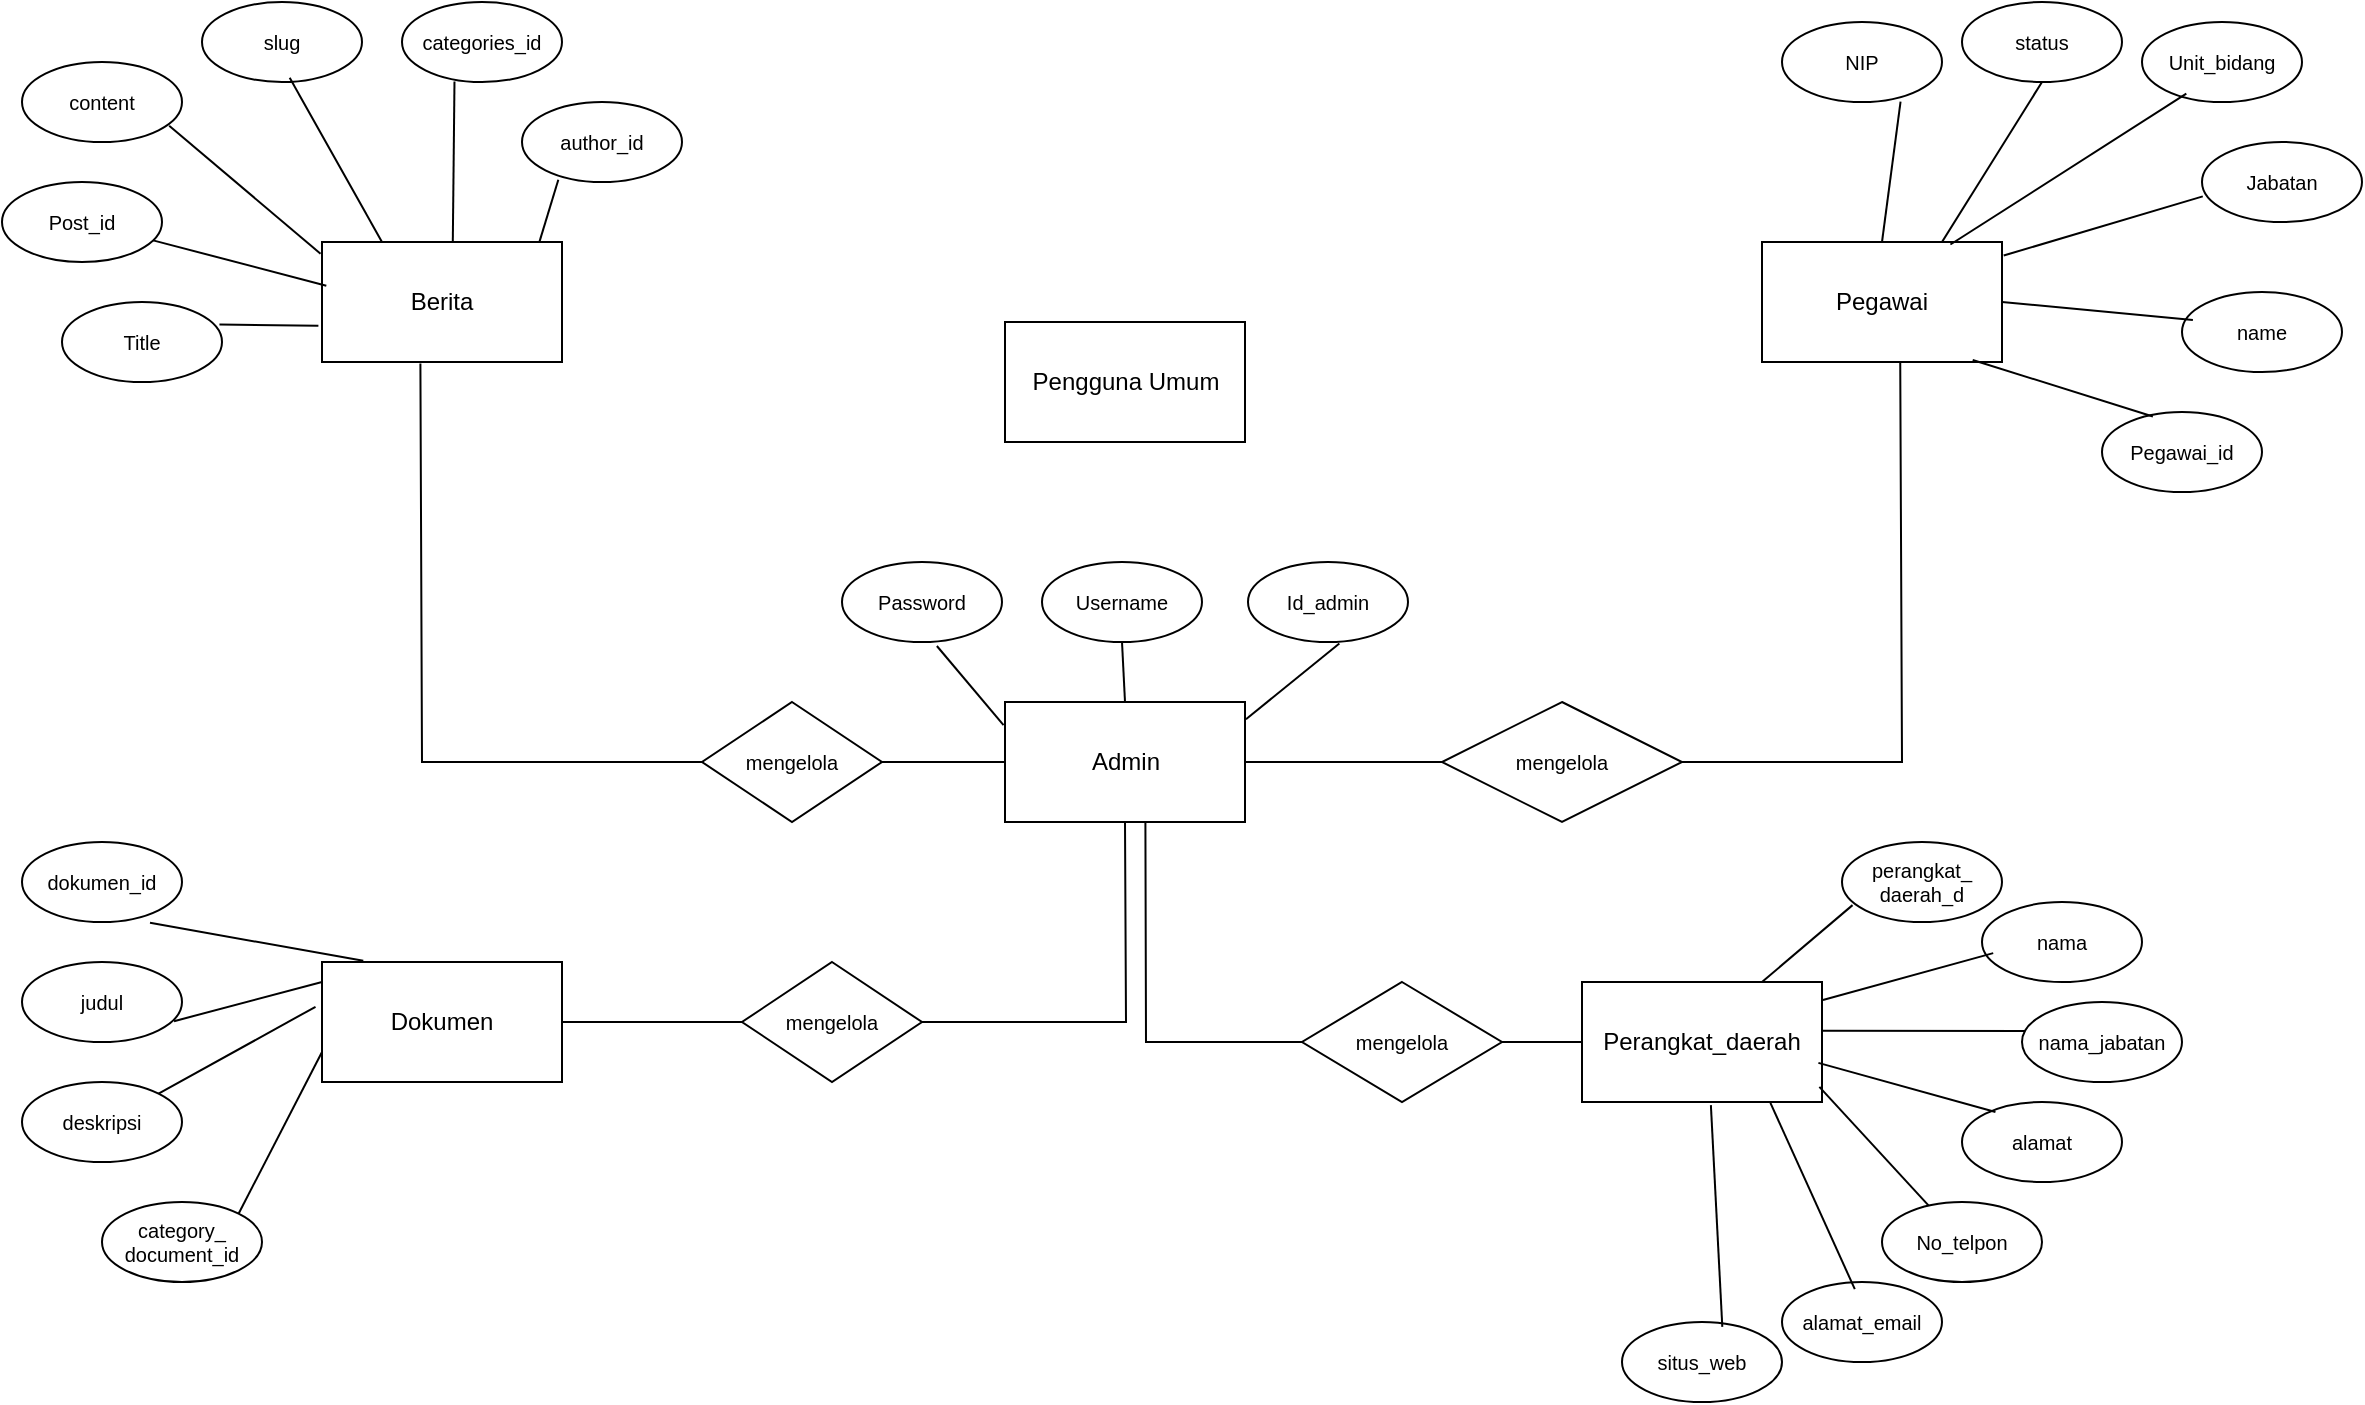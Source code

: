 <mxfile version="24.8.4">
  <diagram name="Page-1" id="929967ad-93f9-6ef4-fab6-5d389245f69c">
    <mxGraphModel dx="1100" dy="563" grid="1" gridSize="10" guides="1" tooltips="1" connect="1" arrows="1" fold="1" page="1" pageScale="1.5" pageWidth="1169" pageHeight="826" background="none" math="0" shadow="0">
      <root>
        <mxCell id="0" style=";html=1;" />
        <mxCell id="1" style=";html=1;" parent="0" />
        <mxCell id="qDhtsbZyAljU5v_HCK9k-1" value="Admin" style="rounded=0;whiteSpace=wrap;html=1;" vertex="1" parent="1">
          <mxGeometry x="891.5" y="470" width="120" height="60" as="geometry" />
        </mxCell>
        <mxCell id="qDhtsbZyAljU5v_HCK9k-2" value="Password" style="ellipse;whiteSpace=wrap;html=1;fontSize=10;" vertex="1" parent="1">
          <mxGeometry x="810" y="400" width="80" height="40" as="geometry" />
        </mxCell>
        <mxCell id="qDhtsbZyAljU5v_HCK9k-3" value="Username" style="ellipse;whiteSpace=wrap;html=1;fontSize=10;" vertex="1" parent="1">
          <mxGeometry x="910" y="400" width="80" height="40" as="geometry" />
        </mxCell>
        <mxCell id="qDhtsbZyAljU5v_HCK9k-4" value="Id_admin" style="ellipse;whiteSpace=wrap;html=1;fontSize=10;" vertex="1" parent="1">
          <mxGeometry x="1013" y="400" width="80" height="40" as="geometry" />
        </mxCell>
        <mxCell id="qDhtsbZyAljU5v_HCK9k-5" value="" style="endArrow=none;html=1;rounded=0;entryX=0.593;entryY=1.05;entryDx=0;entryDy=0;entryPerimeter=0;exitX=-0.006;exitY=0.193;exitDx=0;exitDy=0;exitPerimeter=0;" edge="1" parent="1" source="qDhtsbZyAljU5v_HCK9k-1" target="qDhtsbZyAljU5v_HCK9k-2">
          <mxGeometry width="50" height="50" relative="1" as="geometry">
            <mxPoint x="931.5" y="490" as="sourcePoint" />
            <mxPoint x="981.5" y="440" as="targetPoint" />
          </mxGeometry>
        </mxCell>
        <mxCell id="qDhtsbZyAljU5v_HCK9k-6" value="" style="endArrow=none;html=1;rounded=0;entryX=0.571;entryY=1.019;entryDx=0;entryDy=0;entryPerimeter=0;exitX=1.004;exitY=0.144;exitDx=0;exitDy=0;exitPerimeter=0;" edge="1" parent="1" source="qDhtsbZyAljU5v_HCK9k-1" target="qDhtsbZyAljU5v_HCK9k-4">
          <mxGeometry width="50" height="50" relative="1" as="geometry">
            <mxPoint x="900.5" y="492" as="sourcePoint" />
            <mxPoint x="867.5" y="452" as="targetPoint" />
            <Array as="points" />
          </mxGeometry>
        </mxCell>
        <mxCell id="qDhtsbZyAljU5v_HCK9k-7" value="" style="endArrow=none;html=1;rounded=0;entryX=0.5;entryY=1;entryDx=0;entryDy=0;exitX=0.5;exitY=0;exitDx=0;exitDy=0;" edge="1" parent="1" source="qDhtsbZyAljU5v_HCK9k-1" target="qDhtsbZyAljU5v_HCK9k-3">
          <mxGeometry width="50" height="50" relative="1" as="geometry">
            <mxPoint x="1021.5" y="489" as="sourcePoint" />
            <mxPoint x="1068.5" y="451" as="targetPoint" />
            <Array as="points" />
          </mxGeometry>
        </mxCell>
        <mxCell id="qDhtsbZyAljU5v_HCK9k-8" value="Berita" style="rounded=0;whiteSpace=wrap;html=1;" vertex="1" parent="1">
          <mxGeometry x="550" y="240" width="120" height="60" as="geometry" />
        </mxCell>
        <mxCell id="qDhtsbZyAljU5v_HCK9k-9" value="Pegawai" style="rounded=0;whiteSpace=wrap;html=1;" vertex="1" parent="1">
          <mxGeometry x="1270" y="240" width="120" height="60" as="geometry" />
        </mxCell>
        <mxCell id="qDhtsbZyAljU5v_HCK9k-10" value="Perangkat_daerah" style="rounded=0;whiteSpace=wrap;html=1;" vertex="1" parent="1">
          <mxGeometry x="1180" y="610" width="120" height="60" as="geometry" />
        </mxCell>
        <mxCell id="qDhtsbZyAljU5v_HCK9k-13" value="Post_id" style="ellipse;whiteSpace=wrap;html=1;fontSize=10;" vertex="1" parent="1">
          <mxGeometry x="390" y="210" width="80" height="40" as="geometry" />
        </mxCell>
        <mxCell id="qDhtsbZyAljU5v_HCK9k-14" value="content" style="ellipse;whiteSpace=wrap;html=1;fontSize=10;" vertex="1" parent="1">
          <mxGeometry x="400" y="150" width="80" height="40" as="geometry" />
        </mxCell>
        <mxCell id="qDhtsbZyAljU5v_HCK9k-15" value="slug" style="ellipse;whiteSpace=wrap;html=1;fontSize=10;" vertex="1" parent="1">
          <mxGeometry x="490" y="120" width="80" height="40" as="geometry" />
        </mxCell>
        <mxCell id="qDhtsbZyAljU5v_HCK9k-16" value="categories_id" style="ellipse;whiteSpace=wrap;html=1;fontSize=10;" vertex="1" parent="1">
          <mxGeometry x="590" y="120" width="80" height="40" as="geometry" />
        </mxCell>
        <mxCell id="qDhtsbZyAljU5v_HCK9k-18" value="author_id" style="ellipse;whiteSpace=wrap;html=1;fontSize=10;" vertex="1" parent="1">
          <mxGeometry x="650" y="170" width="80" height="40" as="geometry" />
        </mxCell>
        <mxCell id="qDhtsbZyAljU5v_HCK9k-19" value="Title" style="ellipse;whiteSpace=wrap;html=1;fontSize=10;" vertex="1" parent="1">
          <mxGeometry x="420" y="270" width="80" height="40" as="geometry" />
        </mxCell>
        <mxCell id="qDhtsbZyAljU5v_HCK9k-20" value="" style="endArrow=none;html=1;rounded=0;entryX=0.227;entryY=0.971;entryDx=0;entryDy=0;entryPerimeter=0;exitX=0.905;exitY=0.005;exitDx=0;exitDy=0;exitPerimeter=0;" edge="1" parent="1" source="qDhtsbZyAljU5v_HCK9k-8" target="qDhtsbZyAljU5v_HCK9k-18">
          <mxGeometry width="50" height="50" relative="1" as="geometry">
            <mxPoint x="610" y="270" as="sourcePoint" />
            <mxPoint x="660" y="220" as="targetPoint" />
          </mxGeometry>
        </mxCell>
        <mxCell id="qDhtsbZyAljU5v_HCK9k-21" value="" style="endArrow=none;html=1;rounded=0;entryX=0.328;entryY=0.995;entryDx=0;entryDy=0;entryPerimeter=0;exitX=0.545;exitY=0.009;exitDx=0;exitDy=0;exitPerimeter=0;" edge="1" parent="1" source="qDhtsbZyAljU5v_HCK9k-8" target="qDhtsbZyAljU5v_HCK9k-16">
          <mxGeometry width="50" height="50" relative="1" as="geometry">
            <mxPoint x="600" y="240" as="sourcePoint" />
            <mxPoint x="619" y="209" as="targetPoint" />
          </mxGeometry>
        </mxCell>
        <mxCell id="qDhtsbZyAljU5v_HCK9k-22" value="" style="endArrow=none;html=1;rounded=0;entryX=0.548;entryY=0.948;entryDx=0;entryDy=0;entryPerimeter=0;exitX=0.25;exitY=0;exitDx=0;exitDy=0;" edge="1" parent="1" source="qDhtsbZyAljU5v_HCK9k-8" target="qDhtsbZyAljU5v_HCK9k-15">
          <mxGeometry width="50" height="50" relative="1" as="geometry">
            <mxPoint x="554" y="240" as="sourcePoint" />
            <mxPoint x="570" y="160" as="targetPoint" />
          </mxGeometry>
        </mxCell>
        <mxCell id="qDhtsbZyAljU5v_HCK9k-23" value="" style="endArrow=none;html=1;rounded=0;entryX=0.92;entryY=0.796;entryDx=0;entryDy=0;entryPerimeter=0;exitX=-0.006;exitY=0.098;exitDx=0;exitDy=0;exitPerimeter=0;" edge="1" parent="1" source="qDhtsbZyAljU5v_HCK9k-8" target="qDhtsbZyAljU5v_HCK9k-14">
          <mxGeometry width="50" height="50" relative="1" as="geometry">
            <mxPoint x="526" y="262" as="sourcePoint" />
            <mxPoint x="490" y="180" as="targetPoint" />
          </mxGeometry>
        </mxCell>
        <mxCell id="qDhtsbZyAljU5v_HCK9k-24" value="" style="endArrow=none;html=1;rounded=0;exitX=0.018;exitY=0.364;exitDx=0;exitDy=0;exitPerimeter=0;" edge="1" parent="1" source="qDhtsbZyAljU5v_HCK9k-8" target="qDhtsbZyAljU5v_HCK9k-13">
          <mxGeometry width="50" height="50" relative="1" as="geometry">
            <mxPoint x="535" y="270" as="sourcePoint" />
            <mxPoint x="470" y="206" as="targetPoint" />
          </mxGeometry>
        </mxCell>
        <mxCell id="qDhtsbZyAljU5v_HCK9k-25" value="" style="endArrow=none;html=1;rounded=0;exitX=-0.015;exitY=0.698;exitDx=0;exitDy=0;exitPerimeter=0;entryX=0.984;entryY=0.282;entryDx=0;entryDy=0;entryPerimeter=0;" edge="1" parent="1" source="qDhtsbZyAljU5v_HCK9k-8" target="qDhtsbZyAljU5v_HCK9k-19">
          <mxGeometry width="50" height="50" relative="1" as="geometry">
            <mxPoint x="552" y="272" as="sourcePoint" />
            <mxPoint x="475" y="250" as="targetPoint" />
          </mxGeometry>
        </mxCell>
        <mxCell id="qDhtsbZyAljU5v_HCK9k-26" value="status" style="ellipse;whiteSpace=wrap;html=1;fontSize=10;" vertex="1" parent="1">
          <mxGeometry x="1370" y="120" width="80" height="40" as="geometry" />
        </mxCell>
        <mxCell id="qDhtsbZyAljU5v_HCK9k-27" value="Unit_bidang" style="ellipse;whiteSpace=wrap;html=1;fontSize=10;" vertex="1" parent="1">
          <mxGeometry x="1460" y="130" width="80" height="40" as="geometry" />
        </mxCell>
        <mxCell id="qDhtsbZyAljU5v_HCK9k-28" value="NIP" style="ellipse;whiteSpace=wrap;html=1;fontSize=10;" vertex="1" parent="1">
          <mxGeometry x="1280" y="130" width="80" height="40" as="geometry" />
        </mxCell>
        <mxCell id="qDhtsbZyAljU5v_HCK9k-29" value="Jabatan" style="ellipse;whiteSpace=wrap;html=1;fontSize=10;" vertex="1" parent="1">
          <mxGeometry x="1490" y="190" width="80" height="40" as="geometry" />
        </mxCell>
        <mxCell id="qDhtsbZyAljU5v_HCK9k-30" value="name" style="ellipse;whiteSpace=wrap;html=1;fontSize=10;" vertex="1" parent="1">
          <mxGeometry x="1480" y="265" width="80" height="40" as="geometry" />
        </mxCell>
        <mxCell id="qDhtsbZyAljU5v_HCK9k-31" value="Pegawai_id" style="ellipse;whiteSpace=wrap;html=1;fontSize=10;" vertex="1" parent="1">
          <mxGeometry x="1440" y="325" width="80" height="40" as="geometry" />
        </mxCell>
        <mxCell id="qDhtsbZyAljU5v_HCK9k-32" value="" style="endArrow=none;html=1;rounded=0;entryX=0.318;entryY=0.056;entryDx=0;entryDy=0;entryPerimeter=0;exitX=0.878;exitY=0.983;exitDx=0;exitDy=0;exitPerimeter=0;" edge="1" parent="1" source="qDhtsbZyAljU5v_HCK9k-9" target="qDhtsbZyAljU5v_HCK9k-31">
          <mxGeometry width="50" height="50" relative="1" as="geometry">
            <mxPoint x="1500" y="290" as="sourcePoint" />
            <mxPoint x="1550" y="240" as="targetPoint" />
          </mxGeometry>
        </mxCell>
        <mxCell id="qDhtsbZyAljU5v_HCK9k-33" value="" style="endArrow=none;html=1;rounded=0;entryX=0.068;entryY=0.349;entryDx=0;entryDy=0;entryPerimeter=0;exitX=1;exitY=0.5;exitDx=0;exitDy=0;" edge="1" parent="1" source="qDhtsbZyAljU5v_HCK9k-9" target="qDhtsbZyAljU5v_HCK9k-30">
          <mxGeometry width="50" height="50" relative="1" as="geometry">
            <mxPoint x="1420" y="250" as="sourcePoint" />
            <mxPoint x="1480" y="298" as="targetPoint" />
          </mxGeometry>
        </mxCell>
        <mxCell id="qDhtsbZyAljU5v_HCK9k-34" value="" style="endArrow=none;html=1;rounded=0;entryX=0.005;entryY=0.68;entryDx=0;entryDy=0;entryPerimeter=0;exitX=1.007;exitY=0.113;exitDx=0;exitDy=0;exitPerimeter=0;" edge="1" parent="1" source="qDhtsbZyAljU5v_HCK9k-9" target="qDhtsbZyAljU5v_HCK9k-29">
          <mxGeometry width="50" height="50" relative="1" as="geometry">
            <mxPoint x="1430" y="221" as="sourcePoint" />
            <mxPoint x="1495" y="250" as="targetPoint" />
          </mxGeometry>
        </mxCell>
        <mxCell id="qDhtsbZyAljU5v_HCK9k-35" value="" style="endArrow=none;html=1;rounded=0;entryX=0.277;entryY=0.896;entryDx=0;entryDy=0;entryPerimeter=0;exitX=0.785;exitY=0.021;exitDx=0;exitDy=0;exitPerimeter=0;" edge="1" parent="1" source="qDhtsbZyAljU5v_HCK9k-9" target="qDhtsbZyAljU5v_HCK9k-27">
          <mxGeometry width="50" height="50" relative="1" as="geometry">
            <mxPoint x="1391" y="220" as="sourcePoint" />
            <mxPoint x="1460" y="210" as="targetPoint" />
          </mxGeometry>
        </mxCell>
        <mxCell id="qDhtsbZyAljU5v_HCK9k-36" value="" style="endArrow=none;html=1;rounded=0;entryX=0.5;entryY=1;entryDx=0;entryDy=0;exitX=0.75;exitY=0;exitDx=0;exitDy=0;" edge="1" parent="1" source="qDhtsbZyAljU5v_HCK9k-9" target="qDhtsbZyAljU5v_HCK9k-26">
          <mxGeometry width="50" height="50" relative="1" as="geometry">
            <mxPoint x="1404" y="231" as="sourcePoint" />
            <mxPoint x="1492" y="176" as="targetPoint" />
          </mxGeometry>
        </mxCell>
        <mxCell id="qDhtsbZyAljU5v_HCK9k-37" value="" style="endArrow=none;html=1;rounded=0;entryX=0.741;entryY=0.996;entryDx=0;entryDy=0;exitX=0.5;exitY=0;exitDx=0;exitDy=0;entryPerimeter=0;" edge="1" parent="1" source="qDhtsbZyAljU5v_HCK9k-9" target="qDhtsbZyAljU5v_HCK9k-28">
          <mxGeometry width="50" height="50" relative="1" as="geometry">
            <mxPoint x="1400" y="230" as="sourcePoint" />
            <mxPoint x="1420" y="170" as="targetPoint" />
          </mxGeometry>
        </mxCell>
        <mxCell id="qDhtsbZyAljU5v_HCK9k-52" value="Dokumen" style="rounded=0;whiteSpace=wrap;html=1;" vertex="1" parent="1">
          <mxGeometry x="550" y="600" width="120" height="60" as="geometry" />
        </mxCell>
        <mxCell id="qDhtsbZyAljU5v_HCK9k-54" value="&lt;div&gt;category_&lt;/div&gt;&lt;div&gt;document_id&lt;br&gt;&lt;/div&gt;" style="ellipse;whiteSpace=wrap;html=1;fontSize=10;" vertex="1" parent="1">
          <mxGeometry x="440" y="720" width="80" height="40" as="geometry" />
        </mxCell>
        <mxCell id="qDhtsbZyAljU5v_HCK9k-55" value="deskripsi" style="ellipse;whiteSpace=wrap;html=1;fontSize=10;" vertex="1" parent="1">
          <mxGeometry x="400" y="660" width="80" height="40" as="geometry" />
        </mxCell>
        <mxCell id="qDhtsbZyAljU5v_HCK9k-56" value="judul" style="ellipse;whiteSpace=wrap;html=1;fontSize=10;" vertex="1" parent="1">
          <mxGeometry x="400" y="600" width="80" height="40" as="geometry" />
        </mxCell>
        <mxCell id="qDhtsbZyAljU5v_HCK9k-57" value="dokumen_id" style="ellipse;whiteSpace=wrap;html=1;fontSize=10;" vertex="1" parent="1">
          <mxGeometry x="400" y="540" width="80" height="40" as="geometry" />
        </mxCell>
        <mxCell id="qDhtsbZyAljU5v_HCK9k-59" value="" style="endArrow=none;html=1;rounded=0;entryX=0.8;entryY=1.01;entryDx=0;entryDy=0;entryPerimeter=0;exitX=0.172;exitY=-0.01;exitDx=0;exitDy=0;exitPerimeter=0;" edge="1" parent="1" source="qDhtsbZyAljU5v_HCK9k-52" target="qDhtsbZyAljU5v_HCK9k-57">
          <mxGeometry width="50" height="50" relative="1" as="geometry">
            <mxPoint x="610" y="630" as="sourcePoint" />
            <mxPoint x="660" y="580" as="targetPoint" />
          </mxGeometry>
        </mxCell>
        <mxCell id="qDhtsbZyAljU5v_HCK9k-60" value="" style="endArrow=none;html=1;rounded=0;entryX=0.95;entryY=0.74;entryDx=0;entryDy=0;entryPerimeter=0;exitX=0;exitY=0.167;exitDx=0;exitDy=0;exitPerimeter=0;" edge="1" parent="1" source="qDhtsbZyAljU5v_HCK9k-52" target="qDhtsbZyAljU5v_HCK9k-56">
          <mxGeometry width="50" height="50" relative="1" as="geometry">
            <mxPoint x="600" y="600" as="sourcePoint" />
            <mxPoint x="619" y="569" as="targetPoint" />
          </mxGeometry>
        </mxCell>
        <mxCell id="qDhtsbZyAljU5v_HCK9k-61" value="" style="endArrow=none;html=1;rounded=0;entryX=1;entryY=0;entryDx=0;entryDy=0;exitX=-0.027;exitY=0.373;exitDx=0;exitDy=0;exitPerimeter=0;" edge="1" parent="1" source="qDhtsbZyAljU5v_HCK9k-52" target="qDhtsbZyAljU5v_HCK9k-55">
          <mxGeometry width="50" height="50" relative="1" as="geometry">
            <mxPoint x="554" y="600" as="sourcePoint" />
            <mxPoint x="570" y="520" as="targetPoint" />
          </mxGeometry>
        </mxCell>
        <mxCell id="qDhtsbZyAljU5v_HCK9k-62" value="" style="endArrow=none;html=1;rounded=0;entryX=1;entryY=0;entryDx=0;entryDy=0;exitX=0;exitY=0.75;exitDx=0;exitDy=0;" edge="1" parent="1" source="qDhtsbZyAljU5v_HCK9k-52" target="qDhtsbZyAljU5v_HCK9k-54">
          <mxGeometry width="50" height="50" relative="1" as="geometry">
            <mxPoint x="526" y="622" as="sourcePoint" />
            <mxPoint x="490" y="540" as="targetPoint" />
          </mxGeometry>
        </mxCell>
        <mxCell id="qDhtsbZyAljU5v_HCK9k-67" value="&lt;div&gt;perangkat_&lt;/div&gt;&lt;div&gt;daerah_d&lt;/div&gt;" style="ellipse;whiteSpace=wrap;html=1;fontSize=10;" vertex="1" parent="1">
          <mxGeometry x="1310" y="540" width="80" height="40" as="geometry" />
        </mxCell>
        <mxCell id="qDhtsbZyAljU5v_HCK9k-69" value="nama" style="ellipse;whiteSpace=wrap;html=1;fontSize=10;" vertex="1" parent="1">
          <mxGeometry x="1380" y="570" width="80" height="40" as="geometry" />
        </mxCell>
        <mxCell id="qDhtsbZyAljU5v_HCK9k-70" value="nama_jabatan" style="ellipse;whiteSpace=wrap;html=1;fontSize=10;" vertex="1" parent="1">
          <mxGeometry x="1400" y="620" width="80" height="40" as="geometry" />
        </mxCell>
        <mxCell id="qDhtsbZyAljU5v_HCK9k-71" value="alamat" style="ellipse;whiteSpace=wrap;html=1;fontSize=10;" vertex="1" parent="1">
          <mxGeometry x="1370" y="670" width="80" height="40" as="geometry" />
        </mxCell>
        <mxCell id="qDhtsbZyAljU5v_HCK9k-72" value="No_telpon" style="ellipse;whiteSpace=wrap;html=1;fontSize=10;" vertex="1" parent="1">
          <mxGeometry x="1330" y="720" width="80" height="40" as="geometry" />
        </mxCell>
        <mxCell id="qDhtsbZyAljU5v_HCK9k-73" value="alamat_email" style="ellipse;whiteSpace=wrap;html=1;fontSize=10;" vertex="1" parent="1">
          <mxGeometry x="1280" y="760" width="80" height="40" as="geometry" />
        </mxCell>
        <mxCell id="qDhtsbZyAljU5v_HCK9k-74" value="situs_web" style="ellipse;whiteSpace=wrap;html=1;fontSize=10;" vertex="1" parent="1">
          <mxGeometry x="1200" y="780" width="80" height="40" as="geometry" />
        </mxCell>
        <mxCell id="qDhtsbZyAljU5v_HCK9k-75" value="" style="endArrow=none;html=1;rounded=0;entryX=0.066;entryY=0.789;entryDx=0;entryDy=0;entryPerimeter=0;exitX=0.75;exitY=0;exitDx=0;exitDy=0;" edge="1" parent="1" source="qDhtsbZyAljU5v_HCK9k-10" target="qDhtsbZyAljU5v_HCK9k-67">
          <mxGeometry width="50" height="50" relative="1" as="geometry">
            <mxPoint x="1140" y="660" as="sourcePoint" />
            <mxPoint x="1190" y="610" as="targetPoint" />
          </mxGeometry>
        </mxCell>
        <mxCell id="qDhtsbZyAljU5v_HCK9k-76" value="" style="endArrow=none;html=1;rounded=0;entryX=0.07;entryY=0.639;entryDx=0;entryDy=0;entryPerimeter=0;exitX=1.004;exitY=0.15;exitDx=0;exitDy=0;exitPerimeter=0;" edge="1" parent="1" source="qDhtsbZyAljU5v_HCK9k-10" target="qDhtsbZyAljU5v_HCK9k-69">
          <mxGeometry width="50" height="50" relative="1" as="geometry">
            <mxPoint x="1280" y="620" as="sourcePoint" />
            <mxPoint x="1325" y="582" as="targetPoint" />
          </mxGeometry>
        </mxCell>
        <mxCell id="qDhtsbZyAljU5v_HCK9k-77" value="" style="endArrow=none;html=1;rounded=0;entryX=0.02;entryY=0.361;entryDx=0;entryDy=0;entryPerimeter=0;exitX=0.999;exitY=0.407;exitDx=0;exitDy=0;exitPerimeter=0;" edge="1" parent="1" source="qDhtsbZyAljU5v_HCK9k-10" target="qDhtsbZyAljU5v_HCK9k-70">
          <mxGeometry width="50" height="50" relative="1" as="geometry">
            <mxPoint x="1310" y="629" as="sourcePoint" />
            <mxPoint x="1396" y="606" as="targetPoint" />
          </mxGeometry>
        </mxCell>
        <mxCell id="qDhtsbZyAljU5v_HCK9k-78" value="" style="endArrow=none;html=1;rounded=0;entryX=0.209;entryY=0.125;entryDx=0;entryDy=0;entryPerimeter=0;exitX=0.985;exitY=0.674;exitDx=0;exitDy=0;exitPerimeter=0;" edge="1" parent="1" source="qDhtsbZyAljU5v_HCK9k-10" target="qDhtsbZyAljU5v_HCK9k-71">
          <mxGeometry width="50" height="50" relative="1" as="geometry">
            <mxPoint x="1310" y="644" as="sourcePoint" />
            <mxPoint x="1412" y="644" as="targetPoint" />
          </mxGeometry>
        </mxCell>
        <mxCell id="qDhtsbZyAljU5v_HCK9k-79" value="" style="endArrow=none;html=1;rounded=0;exitX=0.989;exitY=0.874;exitDx=0;exitDy=0;exitPerimeter=0;" edge="1" parent="1" source="qDhtsbZyAljU5v_HCK9k-10" target="qDhtsbZyAljU5v_HCK9k-72">
          <mxGeometry width="50" height="50" relative="1" as="geometry">
            <mxPoint x="1308" y="660" as="sourcePoint" />
            <mxPoint x="1397" y="685" as="targetPoint" />
          </mxGeometry>
        </mxCell>
        <mxCell id="qDhtsbZyAljU5v_HCK9k-80" value="" style="endArrow=none;html=1;rounded=0;exitX=0.785;exitY=1.007;exitDx=0;exitDy=0;exitPerimeter=0;entryX=0.455;entryY=0.089;entryDx=0;entryDy=0;entryPerimeter=0;" edge="1" parent="1" source="qDhtsbZyAljU5v_HCK9k-10" target="qDhtsbZyAljU5v_HCK9k-73">
          <mxGeometry width="50" height="50" relative="1" as="geometry">
            <mxPoint x="1309" y="672" as="sourcePoint" />
            <mxPoint x="1363" y="732" as="targetPoint" />
          </mxGeometry>
        </mxCell>
        <mxCell id="qDhtsbZyAljU5v_HCK9k-81" value="" style="endArrow=none;html=1;rounded=0;exitX=0.537;exitY=1.026;exitDx=0;exitDy=0;exitPerimeter=0;entryX=0.627;entryY=0.061;entryDx=0;entryDy=0;entryPerimeter=0;" edge="1" parent="1" source="qDhtsbZyAljU5v_HCK9k-10" target="qDhtsbZyAljU5v_HCK9k-74">
          <mxGeometry width="50" height="50" relative="1" as="geometry">
            <mxPoint x="1284" y="680" as="sourcePoint" />
            <mxPoint x="1326" y="774" as="targetPoint" />
          </mxGeometry>
        </mxCell>
        <mxCell id="qDhtsbZyAljU5v_HCK9k-82" value="Pengguna Umum" style="rounded=0;whiteSpace=wrap;html=1;" vertex="1" parent="1">
          <mxGeometry x="891.5" y="280" width="120" height="60" as="geometry" />
        </mxCell>
        <mxCell id="qDhtsbZyAljU5v_HCK9k-83" value="" style="endArrow=none;html=1;rounded=0;entryX=0.41;entryY=1.012;entryDx=0;entryDy=0;entryPerimeter=0;exitX=0;exitY=0.5;exitDx=0;exitDy=0;" edge="1" parent="1" source="qDhtsbZyAljU5v_HCK9k-1" target="qDhtsbZyAljU5v_HCK9k-8">
          <mxGeometry width="50" height="50" relative="1" as="geometry">
            <mxPoint x="930" y="500" as="sourcePoint" />
            <mxPoint x="980" y="450" as="targetPoint" />
            <Array as="points">
              <mxPoint x="600" y="500" />
            </Array>
          </mxGeometry>
        </mxCell>
        <mxCell id="qDhtsbZyAljU5v_HCK9k-85" value="mengelola" style="rhombus;whiteSpace=wrap;html=1;fontSize=10;" vertex="1" parent="1">
          <mxGeometry x="740" y="470" width="90" height="60" as="geometry" />
        </mxCell>
        <mxCell id="qDhtsbZyAljU5v_HCK9k-86" value="" style="endArrow=none;html=1;rounded=0;entryX=0.5;entryY=1;entryDx=0;entryDy=0;exitX=1;exitY=0.5;exitDx=0;exitDy=0;" edge="1" parent="1" source="qDhtsbZyAljU5v_HCK9k-87" target="qDhtsbZyAljU5v_HCK9k-1">
          <mxGeometry width="50" height="50" relative="1" as="geometry">
            <mxPoint x="830" y="550" as="sourcePoint" />
            <mxPoint x="880" y="500" as="targetPoint" />
            <Array as="points">
              <mxPoint x="952" y="630" />
            </Array>
          </mxGeometry>
        </mxCell>
        <mxCell id="qDhtsbZyAljU5v_HCK9k-89" value="" style="endArrow=none;html=1;rounded=0;entryX=0;entryY=0.5;entryDx=0;entryDy=0;exitX=1;exitY=0.5;exitDx=0;exitDy=0;" edge="1" parent="1" source="qDhtsbZyAljU5v_HCK9k-52" target="qDhtsbZyAljU5v_HCK9k-87">
          <mxGeometry width="50" height="50" relative="1" as="geometry">
            <mxPoint x="620" y="630" as="sourcePoint" />
            <mxPoint x="952" y="530" as="targetPoint" />
            <Array as="points" />
          </mxGeometry>
        </mxCell>
        <mxCell id="qDhtsbZyAljU5v_HCK9k-87" value="mengelola" style="rhombus;whiteSpace=wrap;html=1;fontSize=10;" vertex="1" parent="1">
          <mxGeometry x="760" y="600" width="90" height="60" as="geometry" />
        </mxCell>
        <mxCell id="qDhtsbZyAljU5v_HCK9k-90" value="" style="endArrow=none;html=1;rounded=0;entryX=0;entryY=0.5;entryDx=0;entryDy=0;exitX=0.585;exitY=0.995;exitDx=0;exitDy=0;exitPerimeter=0;" edge="1" parent="1" source="qDhtsbZyAljU5v_HCK9k-1" target="qDhtsbZyAljU5v_HCK9k-10">
          <mxGeometry width="50" height="50" relative="1" as="geometry">
            <mxPoint x="1040" y="570" as="sourcePoint" />
            <mxPoint x="1090" y="520" as="targetPoint" />
            <Array as="points">
              <mxPoint x="962" y="640" />
            </Array>
          </mxGeometry>
        </mxCell>
        <mxCell id="qDhtsbZyAljU5v_HCK9k-91" value="mengelola" style="rhombus;whiteSpace=wrap;html=1;fontSize=10;" vertex="1" parent="1">
          <mxGeometry x="1040" y="610" width="100" height="60" as="geometry" />
        </mxCell>
        <mxCell id="qDhtsbZyAljU5v_HCK9k-93" value="" style="endArrow=none;html=1;rounded=0;exitX=1;exitY=0.5;exitDx=0;exitDy=0;entryX=0.576;entryY=1.009;entryDx=0;entryDy=0;entryPerimeter=0;" edge="1" parent="1" source="qDhtsbZyAljU5v_HCK9k-94" target="qDhtsbZyAljU5v_HCK9k-9">
          <mxGeometry width="50" height="50" relative="1" as="geometry">
            <mxPoint x="1150" y="330" as="sourcePoint" />
            <mxPoint x="1200" y="280" as="targetPoint" />
            <Array as="points">
              <mxPoint x="1340" y="500" />
            </Array>
          </mxGeometry>
        </mxCell>
        <mxCell id="qDhtsbZyAljU5v_HCK9k-95" value="" style="endArrow=none;html=1;rounded=0;exitX=1;exitY=0.5;exitDx=0;exitDy=0;entryX=0;entryY=0.5;entryDx=0;entryDy=0;" edge="1" parent="1" source="qDhtsbZyAljU5v_HCK9k-1" target="qDhtsbZyAljU5v_HCK9k-94">
          <mxGeometry width="50" height="50" relative="1" as="geometry">
            <mxPoint x="1012" y="500" as="sourcePoint" />
            <mxPoint x="1339" y="301" as="targetPoint" />
            <Array as="points" />
          </mxGeometry>
        </mxCell>
        <mxCell id="qDhtsbZyAljU5v_HCK9k-94" value="mengelola" style="rhombus;whiteSpace=wrap;html=1;fontSize=10;" vertex="1" parent="1">
          <mxGeometry x="1110" y="470" width="120" height="60" as="geometry" />
        </mxCell>
      </root>
    </mxGraphModel>
  </diagram>
</mxfile>
